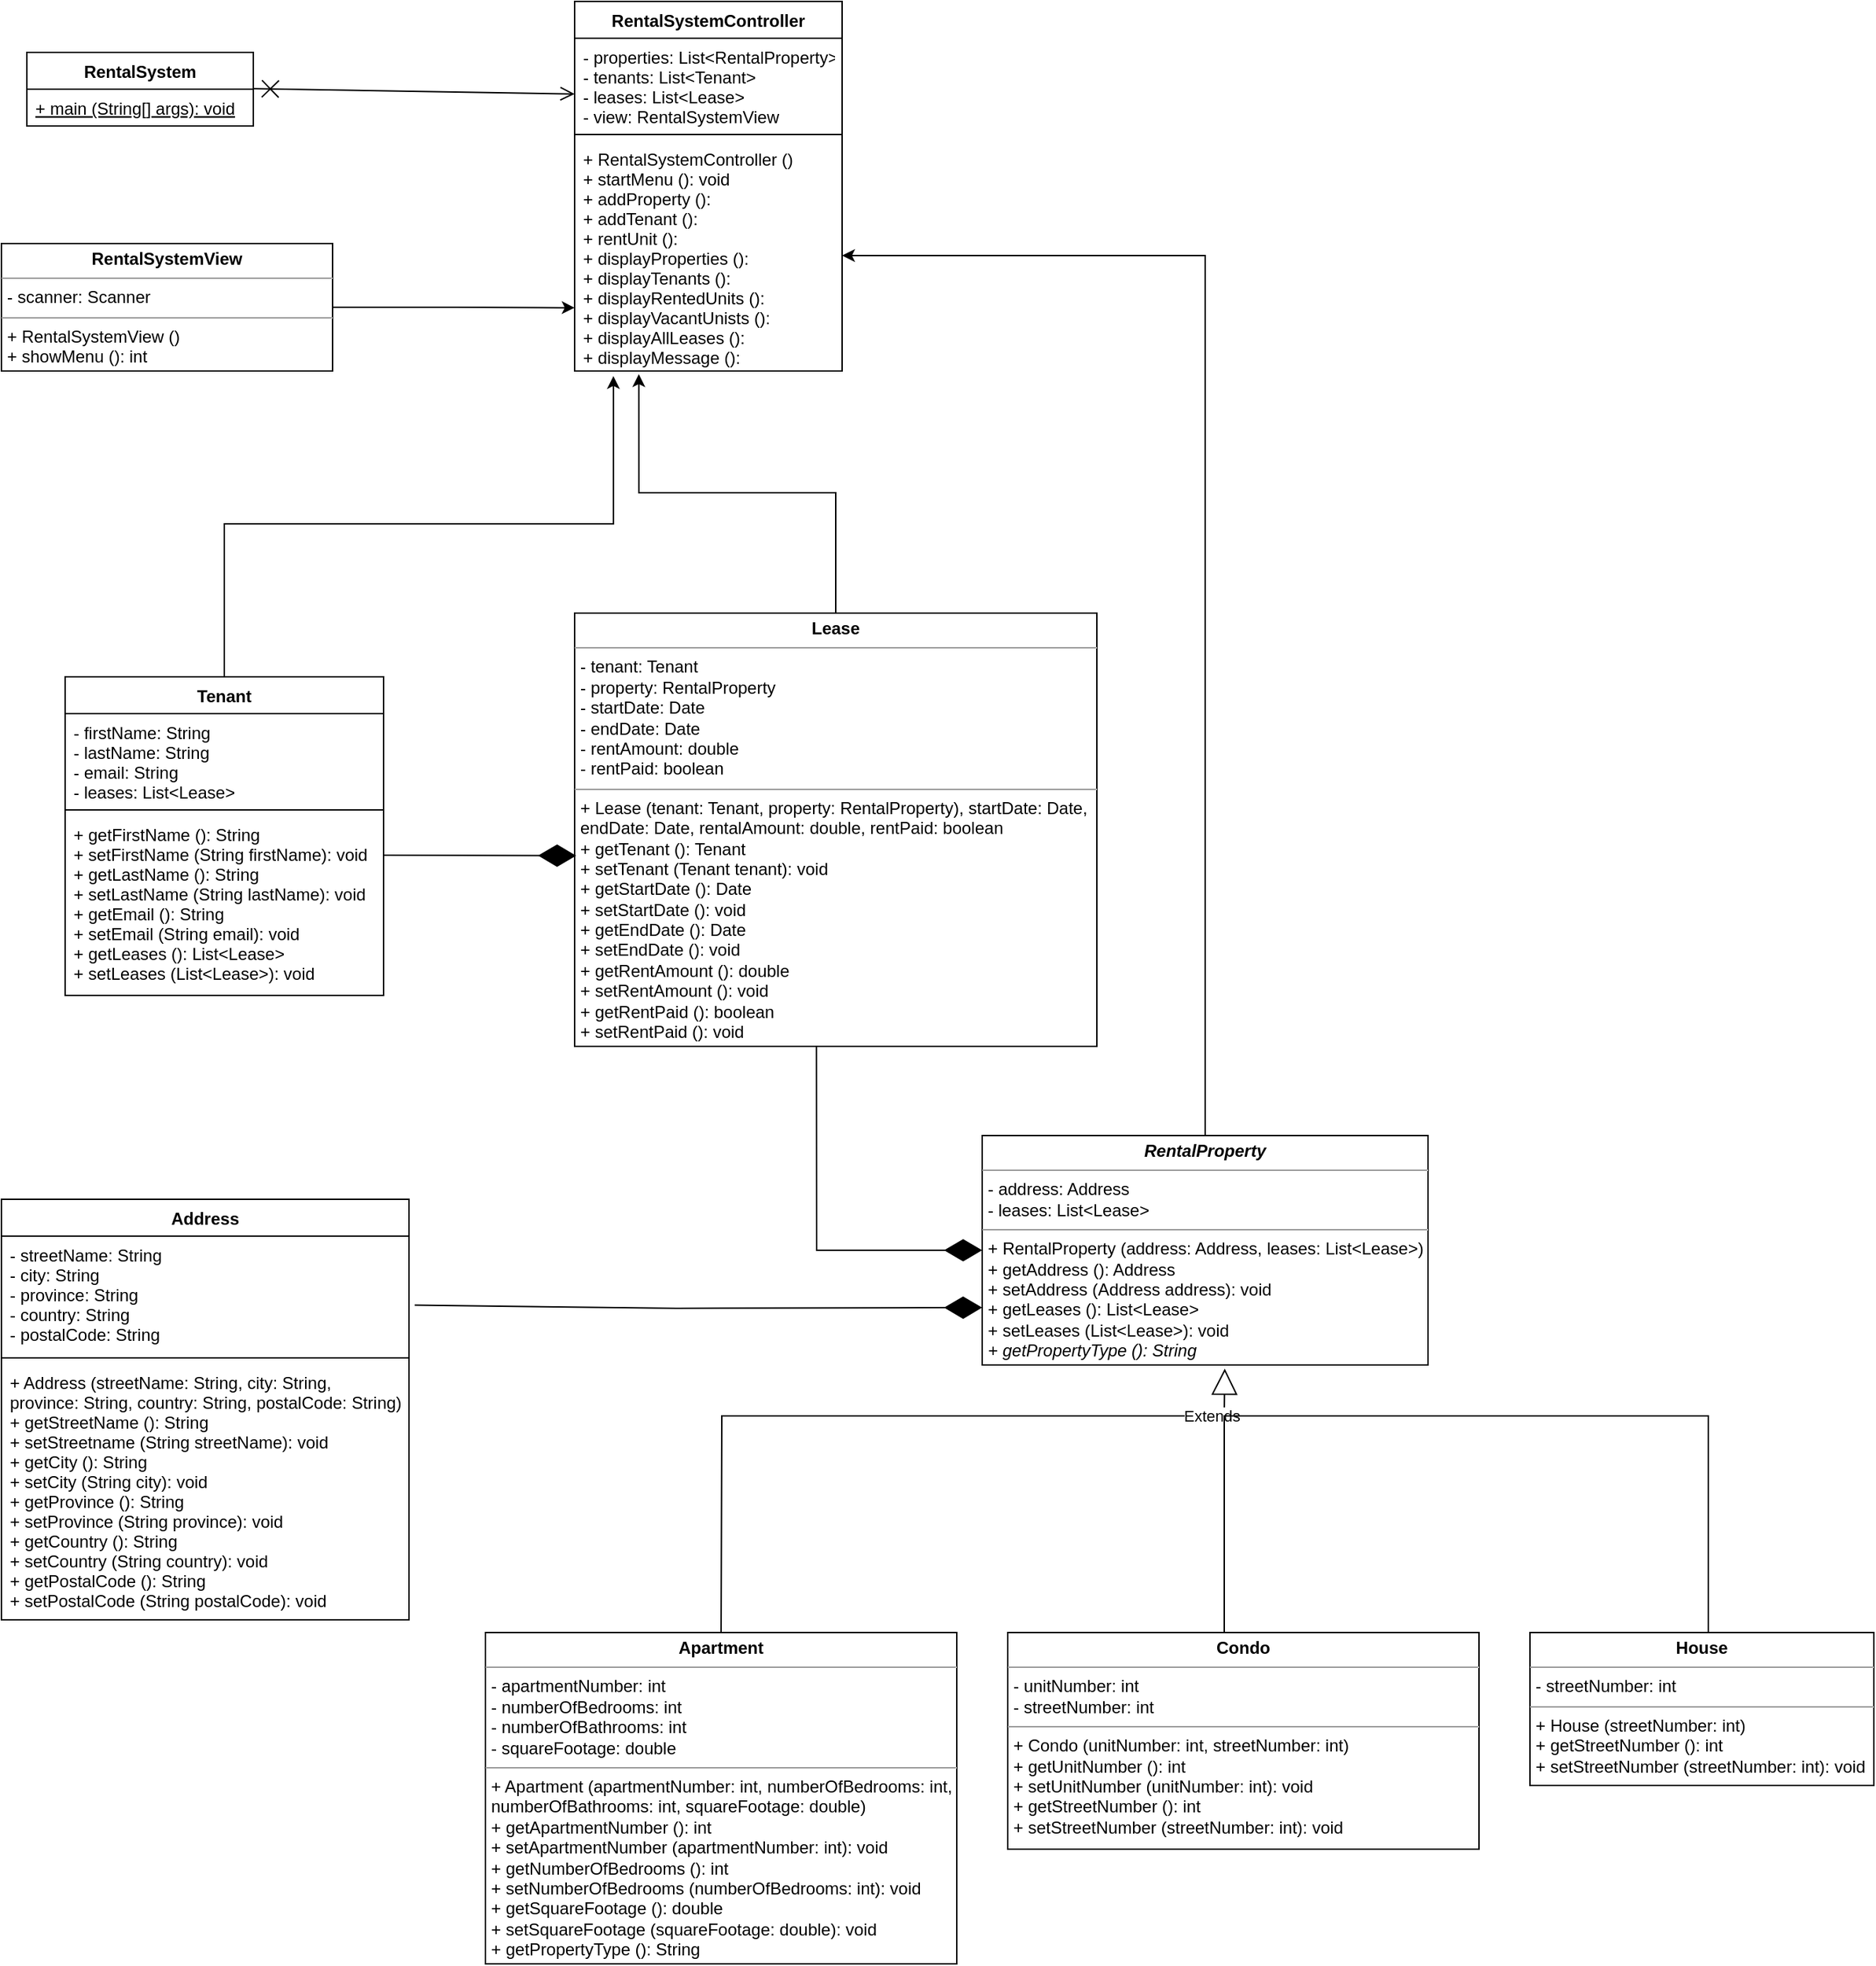 <mxfile version="20.8.16" type="github">
  <diagram name="Page-1" id="kq0mud_X4aWQQ3O8aLVe">
    <mxGraphModel dx="2100" dy="4446" grid="1" gridSize="9" guides="1" tooltips="1" connect="1" arrows="1" fold="1" page="1" pageScale="1" pageWidth="2339" pageHeight="3300" math="0" shadow="0">
      <root>
        <mxCell id="0" />
        <mxCell id="1" parent="0" />
        <mxCell id="UNerEi0BjpgyDsp8obnF-13" value="Address" style="swimlane;fontStyle=1;align=center;verticalAlign=top;childLayout=stackLayout;horizontal=1;startSize=26;horizontalStack=0;resizeParent=1;resizeParentMax=0;resizeLast=0;collapsible=1;marginBottom=0;" parent="1" vertex="1">
          <mxGeometry x="18" y="315" width="288" height="297" as="geometry" />
        </mxCell>
        <mxCell id="UNerEi0BjpgyDsp8obnF-14" value="- streetName: String&#xa;- city: String&#xa;- province: String&#xa;- country: String&#xa;- postalCode: String" style="text;strokeColor=none;fillColor=none;align=left;verticalAlign=top;spacingLeft=4;spacingRight=4;overflow=hidden;rotatable=0;points=[[0,0.5],[1,0.5]];portConstraint=eastwest;" parent="UNerEi0BjpgyDsp8obnF-13" vertex="1">
          <mxGeometry y="26" width="288" height="82" as="geometry" />
        </mxCell>
        <mxCell id="UNerEi0BjpgyDsp8obnF-15" value="" style="line;strokeWidth=1;fillColor=none;align=left;verticalAlign=middle;spacingTop=-1;spacingLeft=3;spacingRight=3;rotatable=0;labelPosition=right;points=[];portConstraint=eastwest;strokeColor=inherit;" parent="UNerEi0BjpgyDsp8obnF-13" vertex="1">
          <mxGeometry y="108" width="288" height="8" as="geometry" />
        </mxCell>
        <mxCell id="UNerEi0BjpgyDsp8obnF-16" value="+ Address (streetName: String, city: String, &#xa;province: String, country: String, postalCode: String)&#xa;+ getStreetName (): String&#xa;+ setStreetname (String streetName): void&#xa;+ getCity (): String&#xa;+ setCity (String city): void&#xa;+ getProvince (): String&#xa;+ setProvince (String province): void&#xa;+ getCountry (): String&#xa;+ setCountry (String country): void&#xa;+ getPostalCode (): String&#xa;+ setPostalCode (String postalCode): void" style="text;strokeColor=none;fillColor=none;align=left;verticalAlign=top;spacingLeft=4;spacingRight=4;overflow=hidden;rotatable=0;points=[[0,0.5],[1,0.5]];portConstraint=eastwest;" parent="UNerEi0BjpgyDsp8obnF-13" vertex="1">
          <mxGeometry y="116" width="288" height="181" as="geometry" />
        </mxCell>
        <mxCell id="Be0yeg003_AzSau2bKIg-46" style="edgeStyle=orthogonalEdgeStyle;rounded=0;orthogonalLoop=1;jettySize=auto;html=1;exitX=0.5;exitY=0;exitDx=0;exitDy=0;entryX=1;entryY=0.5;entryDx=0;entryDy=0;" edge="1" parent="1" source="UNerEi0BjpgyDsp8obnF-334" target="Be0yeg003_AzSau2bKIg-23">
          <mxGeometry relative="1" as="geometry" />
        </mxCell>
        <mxCell id="UNerEi0BjpgyDsp8obnF-334" value="&lt;p style=&quot;margin:0px;margin-top:4px;text-align:center;&quot;&gt;&lt;i&gt;&lt;b&gt;RentalProperty&lt;/b&gt;&lt;/i&gt;&lt;/p&gt;&lt;hr size=&quot;1&quot;&gt;&lt;p style=&quot;margin:0px;margin-left:4px;&quot;&gt;- address: Address&lt;br style=&quot;border-color: var(--border-color); padding: 0px; margin: 0px;&quot;&gt;- leases: List&amp;lt;Lease&amp;gt;&lt;br&gt;&lt;/p&gt;&lt;hr size=&quot;1&quot;&gt;&lt;p style=&quot;margin:0px;margin-left:4px;&quot;&gt;+ RentalProperty (address: Address, leases: List&amp;lt;Lease&amp;gt;)&lt;br style=&quot;border-color: var(--border-color); padding: 0px; margin: 0px;&quot;&gt;+ getAddress (): Address&lt;br style=&quot;border-color: var(--border-color); padding: 0px; margin: 0px;&quot;&gt;+ setAddress (Address address): void&lt;br style=&quot;border-color: var(--border-color); padding: 0px; margin: 0px;&quot;&gt;+ getLeases (): List&amp;lt;Lease&amp;gt;&lt;br style=&quot;border-color: var(--border-color); padding: 0px; margin: 0px;&quot;&gt;+ setLeases (List&amp;lt;Lease&amp;gt;): void&amp;nbsp;&lt;br&gt;&lt;/p&gt;&lt;p style=&quot;margin:0px;margin-left:4px;&quot;&gt;&lt;i&gt;+ getPropertyType (): String&lt;/i&gt;&lt;br&gt;&lt;/p&gt;" style="verticalAlign=top;align=left;overflow=fill;fontSize=12;fontFamily=Helvetica;html=1;" parent="1" vertex="1">
          <mxGeometry x="711" y="270" width="315" height="162" as="geometry" />
        </mxCell>
        <mxCell id="UNerEi0BjpgyDsp8obnF-337" value="" style="endArrow=diamondThin;endFill=1;endSize=24;html=1;rounded=0;entryX=0;entryY=0.75;entryDx=0;entryDy=0;exitX=1.014;exitY=0.595;exitDx=0;exitDy=0;exitPerimeter=0;" parent="1" source="UNerEi0BjpgyDsp8obnF-14" target="UNerEi0BjpgyDsp8obnF-334" edge="1">
          <mxGeometry width="160" relative="1" as="geometry">
            <mxPoint x="306" y="387" as="sourcePoint" />
            <mxPoint x="466" y="387" as="targetPoint" />
            <Array as="points">
              <mxPoint x="495" y="392" />
            </Array>
          </mxGeometry>
        </mxCell>
        <mxCell id="UNerEi0BjpgyDsp8obnF-338" value="&lt;p style=&quot;margin:0px;margin-top:4px;text-align:center;&quot;&gt;&lt;b&gt;Apartment&lt;/b&gt;&lt;/p&gt;&lt;hr size=&quot;1&quot;&gt;&lt;p style=&quot;margin:0px;margin-left:4px;&quot;&gt;- apartmentNumber: int&lt;/p&gt;&lt;p style=&quot;margin:0px;margin-left:4px;&quot;&gt;- numberOfBedrooms: int&lt;/p&gt;&lt;p style=&quot;margin:0px;margin-left:4px;&quot;&gt;- numberOfBathrooms: int&lt;/p&gt;&lt;p style=&quot;margin:0px;margin-left:4px;&quot;&gt;- squareFootage: double&lt;/p&gt;&lt;hr size=&quot;1&quot;&gt;&lt;p style=&quot;margin:0px;margin-left:4px;&quot;&gt;+ Apartment (apartmentNumber: int, numberOfBedrooms: int,&amp;nbsp;&lt;/p&gt;&lt;p style=&quot;margin:0px;margin-left:4px;&quot;&gt;numberOfBathrooms: int, squareFootage: double)&lt;/p&gt;&lt;p style=&quot;margin:0px;margin-left:4px;&quot;&gt;+ getApartmentNumber (): int&lt;/p&gt;&lt;p style=&quot;margin:0px;margin-left:4px;&quot;&gt;+ setApartmentNumber (apartmentNumber: int): void&lt;/p&gt;&lt;p style=&quot;margin:0px;margin-left:4px;&quot;&gt;+ getNumberOfBedrooms (): int&lt;/p&gt;&lt;p style=&quot;margin:0px;margin-left:4px;&quot;&gt;+ setNumberOfBedrooms (numberOfBedrooms: int): void&lt;/p&gt;&lt;p style=&quot;margin:0px;margin-left:4px;&quot;&gt;+ getSquareFootage (): double&lt;/p&gt;&lt;p style=&quot;margin:0px;margin-left:4px;&quot;&gt;+ setSquareFootage (squareFootage: double): void&lt;/p&gt;&lt;p style=&quot;margin:0px;margin-left:4px;&quot;&gt;+ getPropertyType (): String&lt;/p&gt;&lt;p style=&quot;margin:0px;margin-left:4px;&quot;&gt;&lt;br&gt;&lt;/p&gt;" style="verticalAlign=top;align=left;overflow=fill;fontSize=12;fontFamily=Helvetica;html=1;" parent="1" vertex="1">
          <mxGeometry x="360" y="621" width="333" height="234" as="geometry" />
        </mxCell>
        <mxCell id="UNerEi0BjpgyDsp8obnF-339" value="Extends" style="endArrow=block;endSize=16;endFill=0;html=1;rounded=0;entryX=0.544;entryY=1.016;entryDx=0;entryDy=0;exitX=0.5;exitY=0;exitDx=0;exitDy=0;entryPerimeter=0;" parent="1" source="UNerEi0BjpgyDsp8obnF-338" target="UNerEi0BjpgyDsp8obnF-334" edge="1">
          <mxGeometry x="0.843" width="160" relative="1" as="geometry">
            <mxPoint x="684" y="378" as="sourcePoint" />
            <mxPoint x="844" y="378" as="targetPoint" />
            <Array as="points">
              <mxPoint x="527" y="468" />
              <mxPoint x="882" y="468" />
            </Array>
            <mxPoint as="offset" />
          </mxGeometry>
        </mxCell>
        <mxCell id="UNerEi0BjpgyDsp8obnF-340" value="&lt;p style=&quot;margin:0px;margin-top:4px;text-align:center;&quot;&gt;&lt;b&gt;Condo&lt;/b&gt;&lt;/p&gt;&lt;hr size=&quot;1&quot;&gt;&lt;p style=&quot;margin:0px;margin-left:4px;&quot;&gt;- unitNumber: int&lt;/p&gt;&lt;p style=&quot;margin:0px;margin-left:4px;&quot;&gt;- streetNumber: int&lt;/p&gt;&lt;hr size=&quot;1&quot;&gt;&lt;p style=&quot;margin:0px;margin-left:4px;&quot;&gt;+ Condo (unitNumber: int, streetNumber: int&lt;span style=&quot;background-color: initial;&quot;&gt;)&lt;/span&gt;&lt;/p&gt;&lt;p style=&quot;margin:0px;margin-left:4px;&quot;&gt;+ getUnitNumber (): int&lt;/p&gt;&lt;p style=&quot;margin:0px;margin-left:4px;&quot;&gt;+ setUnitNumber (unitNumber: int): void&lt;/p&gt;&lt;p style=&quot;margin:0px;margin-left:4px;&quot;&gt;+ getStreetNumber (): int&lt;/p&gt;&lt;p style=&quot;margin:0px;margin-left:4px;&quot;&gt;+ setStreetNumber (streetNumber: int): void&lt;/p&gt;" style="verticalAlign=top;align=left;overflow=fill;fontSize=12;fontFamily=Helvetica;html=1;" parent="1" vertex="1">
          <mxGeometry x="729" y="621" width="333" height="153" as="geometry" />
        </mxCell>
        <mxCell id="Be0yeg003_AzSau2bKIg-3" value="" style="endArrow=none;html=1;edgeStyle=orthogonalEdgeStyle;rounded=0;entryX=0.5;entryY=0;entryDx=0;entryDy=0;" edge="1" parent="1" target="UNerEi0BjpgyDsp8obnF-340">
          <mxGeometry relative="1" as="geometry">
            <mxPoint x="1224" y="621" as="sourcePoint" />
            <mxPoint x="1285" y="423" as="targetPoint" />
            <Array as="points">
              <mxPoint x="1224" y="468" />
              <mxPoint x="882" y="468" />
              <mxPoint x="882" y="621" />
            </Array>
          </mxGeometry>
        </mxCell>
        <mxCell id="Be0yeg003_AzSau2bKIg-8" value="&lt;p style=&quot;margin:0px;margin-top:4px;text-align:center;&quot;&gt;&lt;b&gt;House&lt;/b&gt;&lt;/p&gt;&lt;hr size=&quot;1&quot;&gt;&lt;p style=&quot;margin:0px;margin-left:4px;&quot;&gt;&lt;span style=&quot;background-color: initial;&quot;&gt;- streetNumber: int&lt;/span&gt;&lt;br&gt;&lt;/p&gt;&lt;hr size=&quot;1&quot;&gt;&lt;p style=&quot;margin:0px;margin-left:4px;&quot;&gt;+ House (streetNumber: int&lt;span style=&quot;background-color: initial;&quot;&gt;)&lt;/span&gt;&lt;/p&gt;&lt;p style=&quot;margin:0px;margin-left:4px;&quot;&gt;+ getStreetNumber (): int&lt;/p&gt;&lt;p style=&quot;margin:0px;margin-left:4px;&quot;&gt;+ setStreetNumber (streetNumber: int): void&lt;/p&gt;" style="verticalAlign=top;align=left;overflow=fill;fontSize=12;fontFamily=Helvetica;html=1;" vertex="1" parent="1">
          <mxGeometry x="1098" y="621" width="243" height="108" as="geometry" />
        </mxCell>
        <mxCell id="Be0yeg003_AzSau2bKIg-45" style="edgeStyle=orthogonalEdgeStyle;rounded=0;orthogonalLoop=1;jettySize=auto;html=1;exitX=0.5;exitY=0;exitDx=0;exitDy=0;entryX=0.24;entryY=1.014;entryDx=0;entryDy=0;entryPerimeter=0;" edge="1" parent="1" source="Be0yeg003_AzSau2bKIg-12" target="Be0yeg003_AzSau2bKIg-23">
          <mxGeometry relative="1" as="geometry">
            <Array as="points">
              <mxPoint x="608" y="-184" />
              <mxPoint x="468" y="-184" />
            </Array>
          </mxGeometry>
        </mxCell>
        <mxCell id="Be0yeg003_AzSau2bKIg-12" value="&lt;p style=&quot;margin:0px;margin-top:4px;text-align:center;&quot;&gt;&lt;b&gt;Lease&lt;/b&gt;&lt;/p&gt;&lt;hr size=&quot;1&quot;&gt;&lt;p style=&quot;margin:0px;margin-left:4px;&quot;&gt;- tenant: Tenant&lt;/p&gt;&lt;p style=&quot;margin:0px;margin-left:4px;&quot;&gt;- property: RentalProperty&lt;/p&gt;&lt;p style=&quot;margin:0px;margin-left:4px;&quot;&gt;- startDate: Date&lt;/p&gt;&lt;p style=&quot;margin:0px;margin-left:4px;&quot;&gt;- endDate: Date&lt;/p&gt;&lt;p style=&quot;margin:0px;margin-left:4px;&quot;&gt;- rentAmount: double&lt;/p&gt;&lt;p style=&quot;margin:0px;margin-left:4px;&quot;&gt;- rentPaid: boolean&lt;/p&gt;&lt;hr size=&quot;1&quot;&gt;&lt;p style=&quot;margin:0px;margin-left:4px;&quot;&gt;+ Lease (tenant: Tenant, property: RentalProperty), startDate: Date,&lt;/p&gt;&lt;p style=&quot;margin:0px;margin-left:4px;&quot;&gt;endDate: Date, rentalAmount: double, rentPaid: boolean&lt;/p&gt;&lt;p style=&quot;margin:0px;margin-left:4px;&quot;&gt;+ getTenant (): Tenant&lt;/p&gt;&lt;p style=&quot;margin:0px;margin-left:4px;&quot;&gt;+ setTenant (Tenant tenant): void&lt;/p&gt;&lt;p style=&quot;margin:0px;margin-left:4px;&quot;&gt;+ getStartDate (): Date&lt;/p&gt;&lt;p style=&quot;margin:0px;margin-left:4px;&quot;&gt;+ setStartDate (): void&lt;/p&gt;&lt;p style=&quot;margin:0px;margin-left:4px;&quot;&gt;+ getEndDate (): Date&lt;/p&gt;&lt;p style=&quot;margin:0px;margin-left:4px;&quot;&gt;+ setEndDate (): void&lt;/p&gt;&lt;p style=&quot;margin:0px;margin-left:4px;&quot;&gt;+ getRentAmount (): double&lt;/p&gt;&lt;p style=&quot;margin:0px;margin-left:4px;&quot;&gt;+ setRentAmount (): void&lt;/p&gt;&lt;p style=&quot;margin:0px;margin-left:4px;&quot;&gt;+ getRentPaid (): boolean&lt;/p&gt;&lt;p style=&quot;margin:0px;margin-left:4px;&quot;&gt;+ setRentPaid (): void&lt;/p&gt;&lt;p style=&quot;margin:0px;margin-left:4px;&quot;&gt;&lt;br&gt;&lt;/p&gt;&lt;p style=&quot;margin:0px;margin-left:4px;&quot;&gt;&lt;br&gt;&lt;/p&gt;" style="verticalAlign=top;align=left;overflow=fill;fontSize=12;fontFamily=Helvetica;html=1;" vertex="1" parent="1">
          <mxGeometry x="423" y="-99" width="369" height="306" as="geometry" />
        </mxCell>
        <mxCell id="Be0yeg003_AzSau2bKIg-13" value="" style="endArrow=diamondThin;endFill=1;endSize=24;html=1;rounded=0;entryX=0;entryY=0.5;entryDx=0;entryDy=0;exitX=0.463;exitY=1;exitDx=0;exitDy=0;exitPerimeter=0;" edge="1" parent="1" source="Be0yeg003_AzSau2bKIg-12" target="UNerEi0BjpgyDsp8obnF-334">
          <mxGeometry width="160" relative="1" as="geometry">
            <mxPoint x="495" y="207" as="sourcePoint" />
            <mxPoint x="655" y="207" as="targetPoint" />
            <Array as="points">
              <mxPoint x="594" y="351" />
            </Array>
          </mxGeometry>
        </mxCell>
        <mxCell id="Be0yeg003_AzSau2bKIg-44" style="edgeStyle=orthogonalEdgeStyle;rounded=0;orthogonalLoop=1;jettySize=auto;html=1;exitX=0.5;exitY=0;exitDx=0;exitDy=0;entryX=0.145;entryY=1.022;entryDx=0;entryDy=0;entryPerimeter=0;" edge="1" parent="1" source="Be0yeg003_AzSau2bKIg-14" target="Be0yeg003_AzSau2bKIg-23">
          <mxGeometry relative="1" as="geometry">
            <mxPoint x="450" y="-261" as="targetPoint" />
            <Array as="points">
              <mxPoint x="176" y="-162" />
              <mxPoint x="450" y="-162" />
            </Array>
          </mxGeometry>
        </mxCell>
        <mxCell id="Be0yeg003_AzSau2bKIg-14" value="Tenant" style="swimlane;fontStyle=1;align=center;verticalAlign=top;childLayout=stackLayout;horizontal=1;startSize=26;horizontalStack=0;resizeParent=1;resizeParentMax=0;resizeLast=0;collapsible=1;marginBottom=0;html=0;" vertex="1" parent="1">
          <mxGeometry x="63" y="-54" width="225" height="225" as="geometry" />
        </mxCell>
        <mxCell id="Be0yeg003_AzSau2bKIg-15" value="- firstName: String&#xa;- lastName: String&#xa;- email: String&#xa;- leases: List&lt;Lease&gt;" style="text;strokeColor=none;fillColor=none;align=left;verticalAlign=top;spacingLeft=4;spacingRight=4;overflow=hidden;rotatable=0;points=[[0,0.5],[1,0.5]];portConstraint=eastwest;" vertex="1" parent="Be0yeg003_AzSau2bKIg-14">
          <mxGeometry y="26" width="225" height="64" as="geometry" />
        </mxCell>
        <mxCell id="Be0yeg003_AzSau2bKIg-16" value="&#xa;&#xa;&#xa;&#xa;" style="line;strokeWidth=1;fillColor=none;align=left;verticalAlign=middle;spacingTop=-1;spacingLeft=3;spacingRight=3;rotatable=0;labelPosition=right;points=[];portConstraint=eastwest;strokeColor=inherit;html=0;" vertex="1" parent="Be0yeg003_AzSau2bKIg-14">
          <mxGeometry y="90" width="225" height="8" as="geometry" />
        </mxCell>
        <mxCell id="Be0yeg003_AzSau2bKIg-17" value="+ getFirstName (): String&#xa;+ setFirstName (String firstName): void&#xa;+ getLastName (): String&#xa;+ setLastName (String lastName): void&#xa;+ getEmail (): String&#xa;+ setEmail (String email): void&#xa;+ getLeases (): List&lt;Lease&gt;&#xa;+ setLeases (List&lt;Lease&gt;): void" style="text;strokeColor=none;fillColor=none;align=left;verticalAlign=top;spacingLeft=4;spacingRight=4;overflow=hidden;rotatable=0;points=[[0,0.5],[1,0.5]];portConstraint=eastwest;" vertex="1" parent="Be0yeg003_AzSau2bKIg-14">
          <mxGeometry y="98" width="225" height="127" as="geometry" />
        </mxCell>
        <mxCell id="Be0yeg003_AzSau2bKIg-18" value="" style="endArrow=diamondThin;endFill=1;endSize=24;html=1;rounded=0;entryX=0.003;entryY=0.56;entryDx=0;entryDy=0;entryPerimeter=0;" edge="1" parent="1" target="Be0yeg003_AzSau2bKIg-12">
          <mxGeometry width="160" relative="1" as="geometry">
            <mxPoint x="288" y="72" as="sourcePoint" />
            <mxPoint x="448" y="72" as="targetPoint" />
          </mxGeometry>
        </mxCell>
        <mxCell id="Be0yeg003_AzSau2bKIg-41" style="edgeStyle=orthogonalEdgeStyle;rounded=0;orthogonalLoop=1;jettySize=auto;html=1;exitX=1;exitY=0.5;exitDx=0;exitDy=0;entryX=0;entryY=0.726;entryDx=0;entryDy=0;entryPerimeter=0;" edge="1" parent="1" source="Be0yeg003_AzSau2bKIg-19" target="Be0yeg003_AzSau2bKIg-23">
          <mxGeometry relative="1" as="geometry" />
        </mxCell>
        <mxCell id="Be0yeg003_AzSau2bKIg-19" value="&lt;p style=&quot;margin:0px;margin-top:4px;text-align:center;&quot;&gt;&lt;b&gt;RentalSystemView&lt;/b&gt;&lt;/p&gt;&lt;hr size=&quot;1&quot;&gt;&lt;p style=&quot;margin:0px;margin-left:4px;&quot;&gt;- scanner: Scanner&lt;/p&gt;&lt;hr size=&quot;1&quot;&gt;&lt;p style=&quot;margin:0px;margin-left:4px;&quot;&gt;+ RentalSystemView ()&lt;/p&gt;&lt;p style=&quot;margin:0px;margin-left:4px;&quot;&gt;+ showMenu (): int&lt;/p&gt;" style="verticalAlign=top;align=left;overflow=fill;fontSize=12;fontFamily=Helvetica;html=1;" vertex="1" parent="1">
          <mxGeometry x="18" y="-360" width="234" height="90" as="geometry" />
        </mxCell>
        <mxCell id="Be0yeg003_AzSau2bKIg-20" value="RentalSystemController" style="swimlane;fontStyle=1;align=center;verticalAlign=top;childLayout=stackLayout;horizontal=1;startSize=26;horizontalStack=0;resizeParent=1;resizeParentMax=0;resizeLast=0;collapsible=1;marginBottom=0;html=0;" vertex="1" parent="1">
          <mxGeometry x="423" y="-531" width="189" height="261" as="geometry" />
        </mxCell>
        <mxCell id="Be0yeg003_AzSau2bKIg-21" value="- properties: List&lt;RentalProperty&gt;&#xa;- tenants: List&lt;Tenant&gt;&#xa;- leases: List&lt;Lease&gt;&#xa;- view: RentalSystemView" style="text;strokeColor=none;fillColor=none;align=left;verticalAlign=top;spacingLeft=4;spacingRight=4;overflow=hidden;rotatable=0;points=[[0,0.5],[1,0.5]];portConstraint=eastwest;" vertex="1" parent="Be0yeg003_AzSau2bKIg-20">
          <mxGeometry y="26" width="189" height="64" as="geometry" />
        </mxCell>
        <mxCell id="Be0yeg003_AzSau2bKIg-22" value="" style="line;strokeWidth=1;fillColor=none;align=left;verticalAlign=middle;spacingTop=-1;spacingLeft=3;spacingRight=3;rotatable=0;labelPosition=right;points=[];portConstraint=eastwest;strokeColor=inherit;html=0;" vertex="1" parent="Be0yeg003_AzSau2bKIg-20">
          <mxGeometry y="90" width="189" height="8" as="geometry" />
        </mxCell>
        <mxCell id="Be0yeg003_AzSau2bKIg-23" value="+ RentalSystemController ()&#xa;+ startMenu (): void&#xa;+ addProperty (): &#xa;+ addTenant (): &#xa;+ rentUnit ():&#xa;+ displayProperties ():&#xa;+ displayTenants ():&#xa;+ displayRentedUnits ():&#xa;+ displayVacantUnists ():&#xa;+ displayAllLeases ():&#xa;+ displayMessage ():&#xa;" style="text;strokeColor=none;fillColor=none;align=left;verticalAlign=top;spacingLeft=4;spacingRight=4;overflow=hidden;rotatable=0;points=[[0,0.5],[1,0.5]];portConstraint=eastwest;" vertex="1" parent="Be0yeg003_AzSau2bKIg-20">
          <mxGeometry y="98" width="189" height="163" as="geometry" />
        </mxCell>
        <mxCell id="Be0yeg003_AzSau2bKIg-24" value="RentalSystem" style="swimlane;fontStyle=1;align=center;verticalAlign=top;childLayout=stackLayout;horizontal=1;startSize=26;horizontalStack=0;resizeParent=1;resizeParentMax=0;resizeLast=0;collapsible=1;marginBottom=0;html=0;" vertex="1" parent="1">
          <mxGeometry x="36" y="-495" width="160" height="52" as="geometry" />
        </mxCell>
        <mxCell id="Be0yeg003_AzSau2bKIg-27" value="+ main (String[] args): void" style="text;strokeColor=none;fillColor=none;align=left;verticalAlign=top;spacingLeft=4;spacingRight=4;overflow=hidden;rotatable=0;points=[[0,0.5],[1,0.5]];portConstraint=eastwest;fontStyle=4" vertex="1" parent="Be0yeg003_AzSau2bKIg-24">
          <mxGeometry y="26" width="160" height="26" as="geometry" />
        </mxCell>
        <mxCell id="Be0yeg003_AzSau2bKIg-28" value="" style="endArrow=open;startArrow=cross;endFill=0;startFill=0;endSize=8;startSize=10;html=1;rounded=0;entryX=0;entryY=0.615;entryDx=0;entryDy=0;entryPerimeter=0;" edge="1" parent="1" target="Be0yeg003_AzSau2bKIg-21">
          <mxGeometry width="160" relative="1" as="geometry">
            <mxPoint x="196" y="-469.42" as="sourcePoint" />
            <mxPoint x="414" y="-466" as="targetPoint" />
          </mxGeometry>
        </mxCell>
      </root>
    </mxGraphModel>
  </diagram>
</mxfile>
